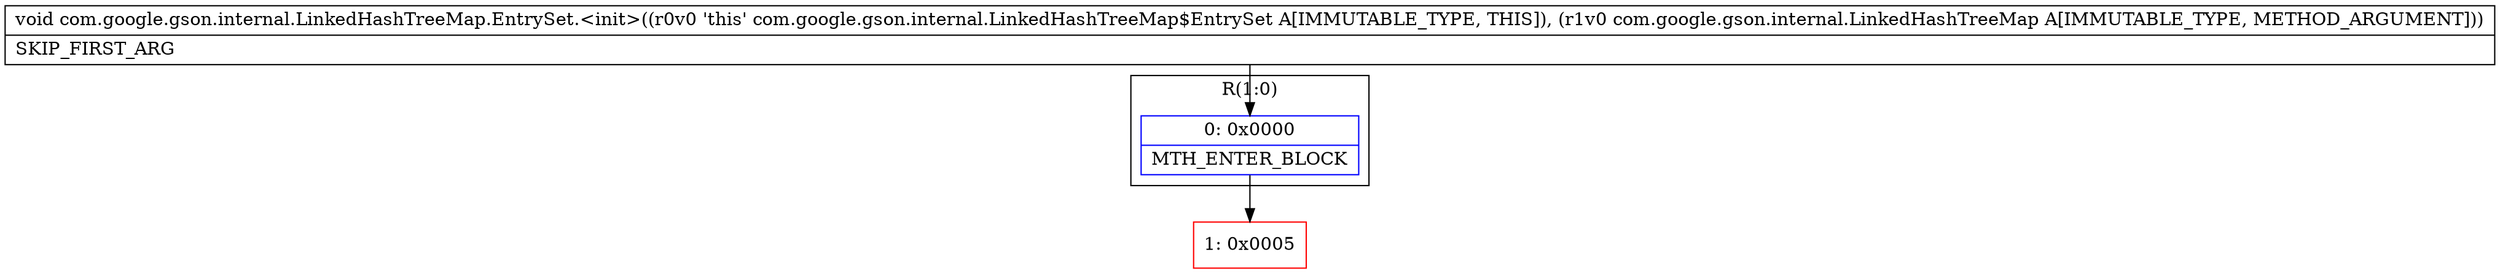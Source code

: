 digraph "CFG forcom.google.gson.internal.LinkedHashTreeMap.EntrySet.\<init\>(Lcom\/google\/gson\/internal\/LinkedHashTreeMap;)V" {
subgraph cluster_Region_884495523 {
label = "R(1:0)";
node [shape=record,color=blue];
Node_0 [shape=record,label="{0\:\ 0x0000|MTH_ENTER_BLOCK\l}"];
}
Node_1 [shape=record,color=red,label="{1\:\ 0x0005}"];
MethodNode[shape=record,label="{void com.google.gson.internal.LinkedHashTreeMap.EntrySet.\<init\>((r0v0 'this' com.google.gson.internal.LinkedHashTreeMap$EntrySet A[IMMUTABLE_TYPE, THIS]), (r1v0 com.google.gson.internal.LinkedHashTreeMap A[IMMUTABLE_TYPE, METHOD_ARGUMENT]))  | SKIP_FIRST_ARG\l}"];
MethodNode -> Node_0;
Node_0 -> Node_1;
}

